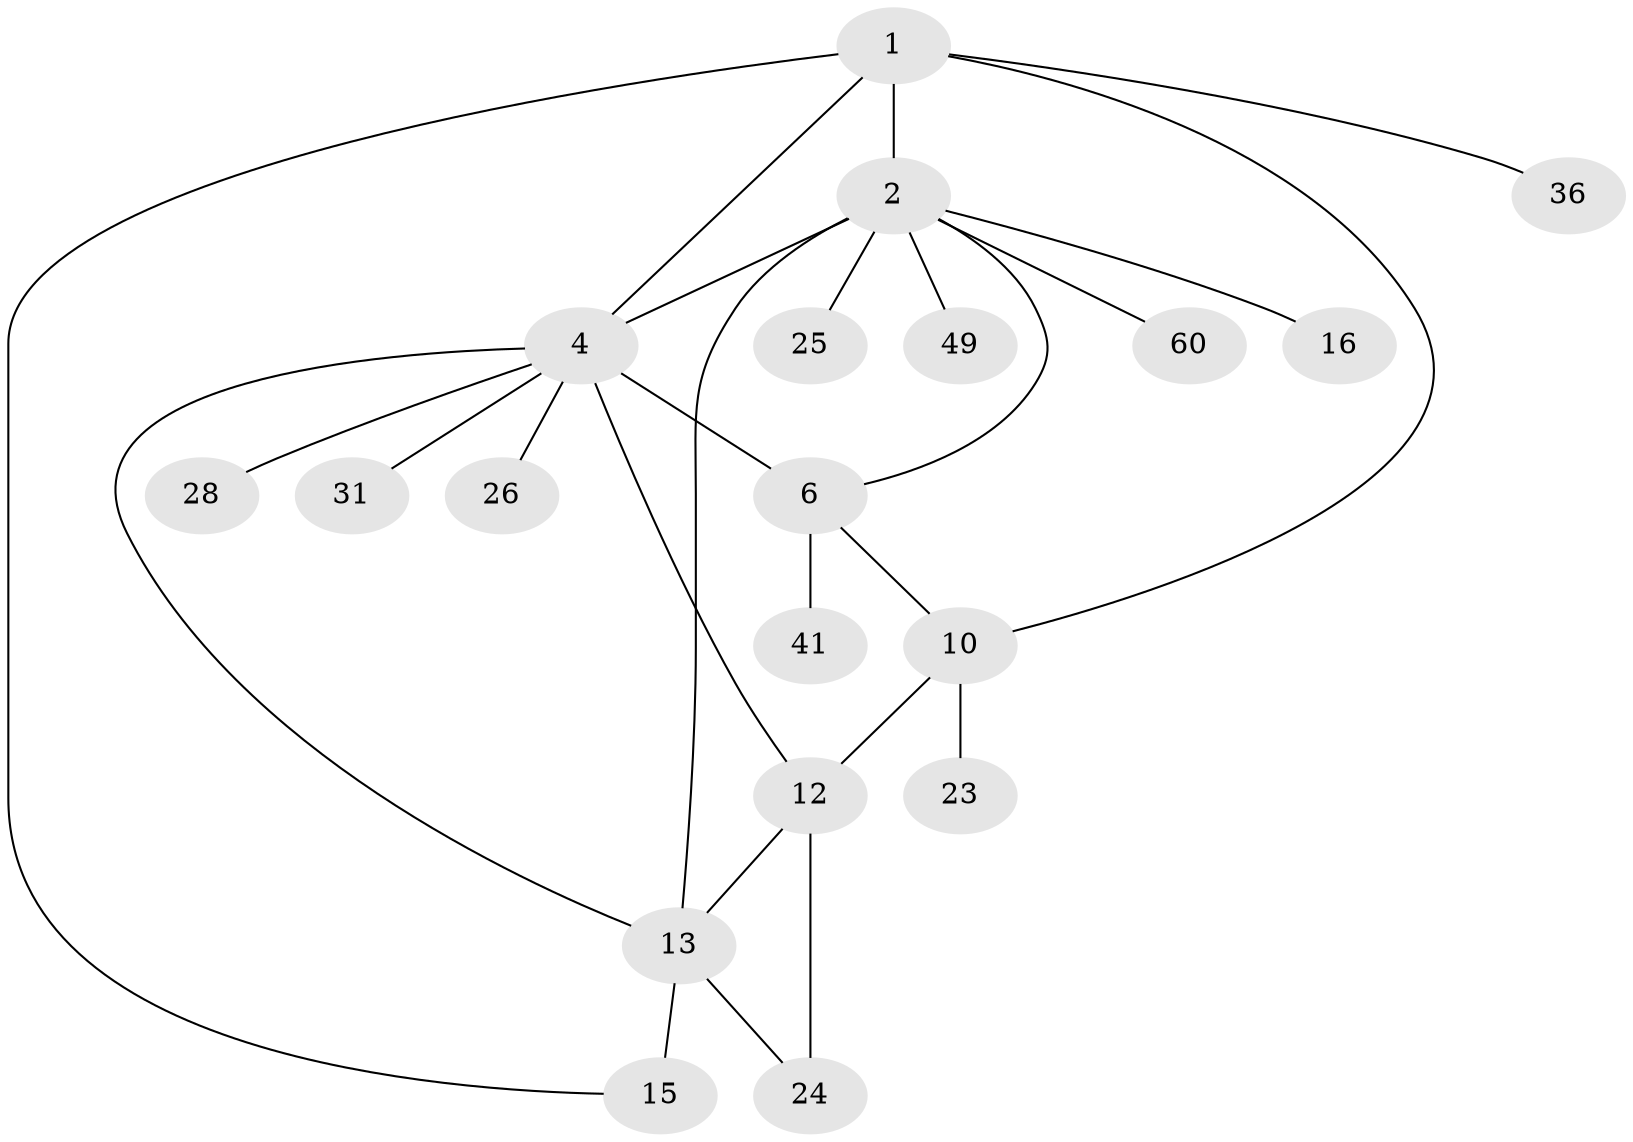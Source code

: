 // original degree distribution, {8: 0.03076923076923077, 9: 0.046153846153846156, 4: 0.07692307692307693, 7: 0.046153846153846156, 6: 0.015384615384615385, 5: 0.015384615384615385, 3: 0.03076923076923077, 1: 0.5692307692307692, 2: 0.16923076923076924}
// Generated by graph-tools (version 1.1) at 2025/19/03/04/25 18:19:33]
// undirected, 19 vertices, 26 edges
graph export_dot {
graph [start="1"]
  node [color=gray90,style=filled];
  1 [super="+19+56"];
  2 [super="+3"];
  4 [super="+5+46+35+7"];
  6 [super="+20"];
  10 [super="+43+11+22"];
  12 [super="+53+42"];
  13 [super="+54+45+52+61+14+32+33"];
  15 [super="+21+17+34+59+64+29"];
  16;
  23 [super="+27"];
  24 [super="+40+57"];
  25 [super="+30"];
  26;
  28;
  31;
  36;
  41;
  49;
  60;
  1 -- 2 [weight=2];
  1 -- 4;
  1 -- 10;
  1 -- 15;
  1 -- 36;
  2 -- 16;
  2 -- 25;
  2 -- 49;
  2 -- 60;
  2 -- 13 [weight=2];
  2 -- 6;
  2 -- 4;
  4 -- 6 [weight=2];
  4 -- 12 [weight=2];
  4 -- 13 [weight=2];
  4 -- 28;
  4 -- 26;
  4 -- 31;
  6 -- 10;
  6 -- 41;
  10 -- 12 [weight=2];
  10 -- 23;
  12 -- 24;
  12 -- 13;
  13 -- 15 [weight=2];
  13 -- 24;
}
